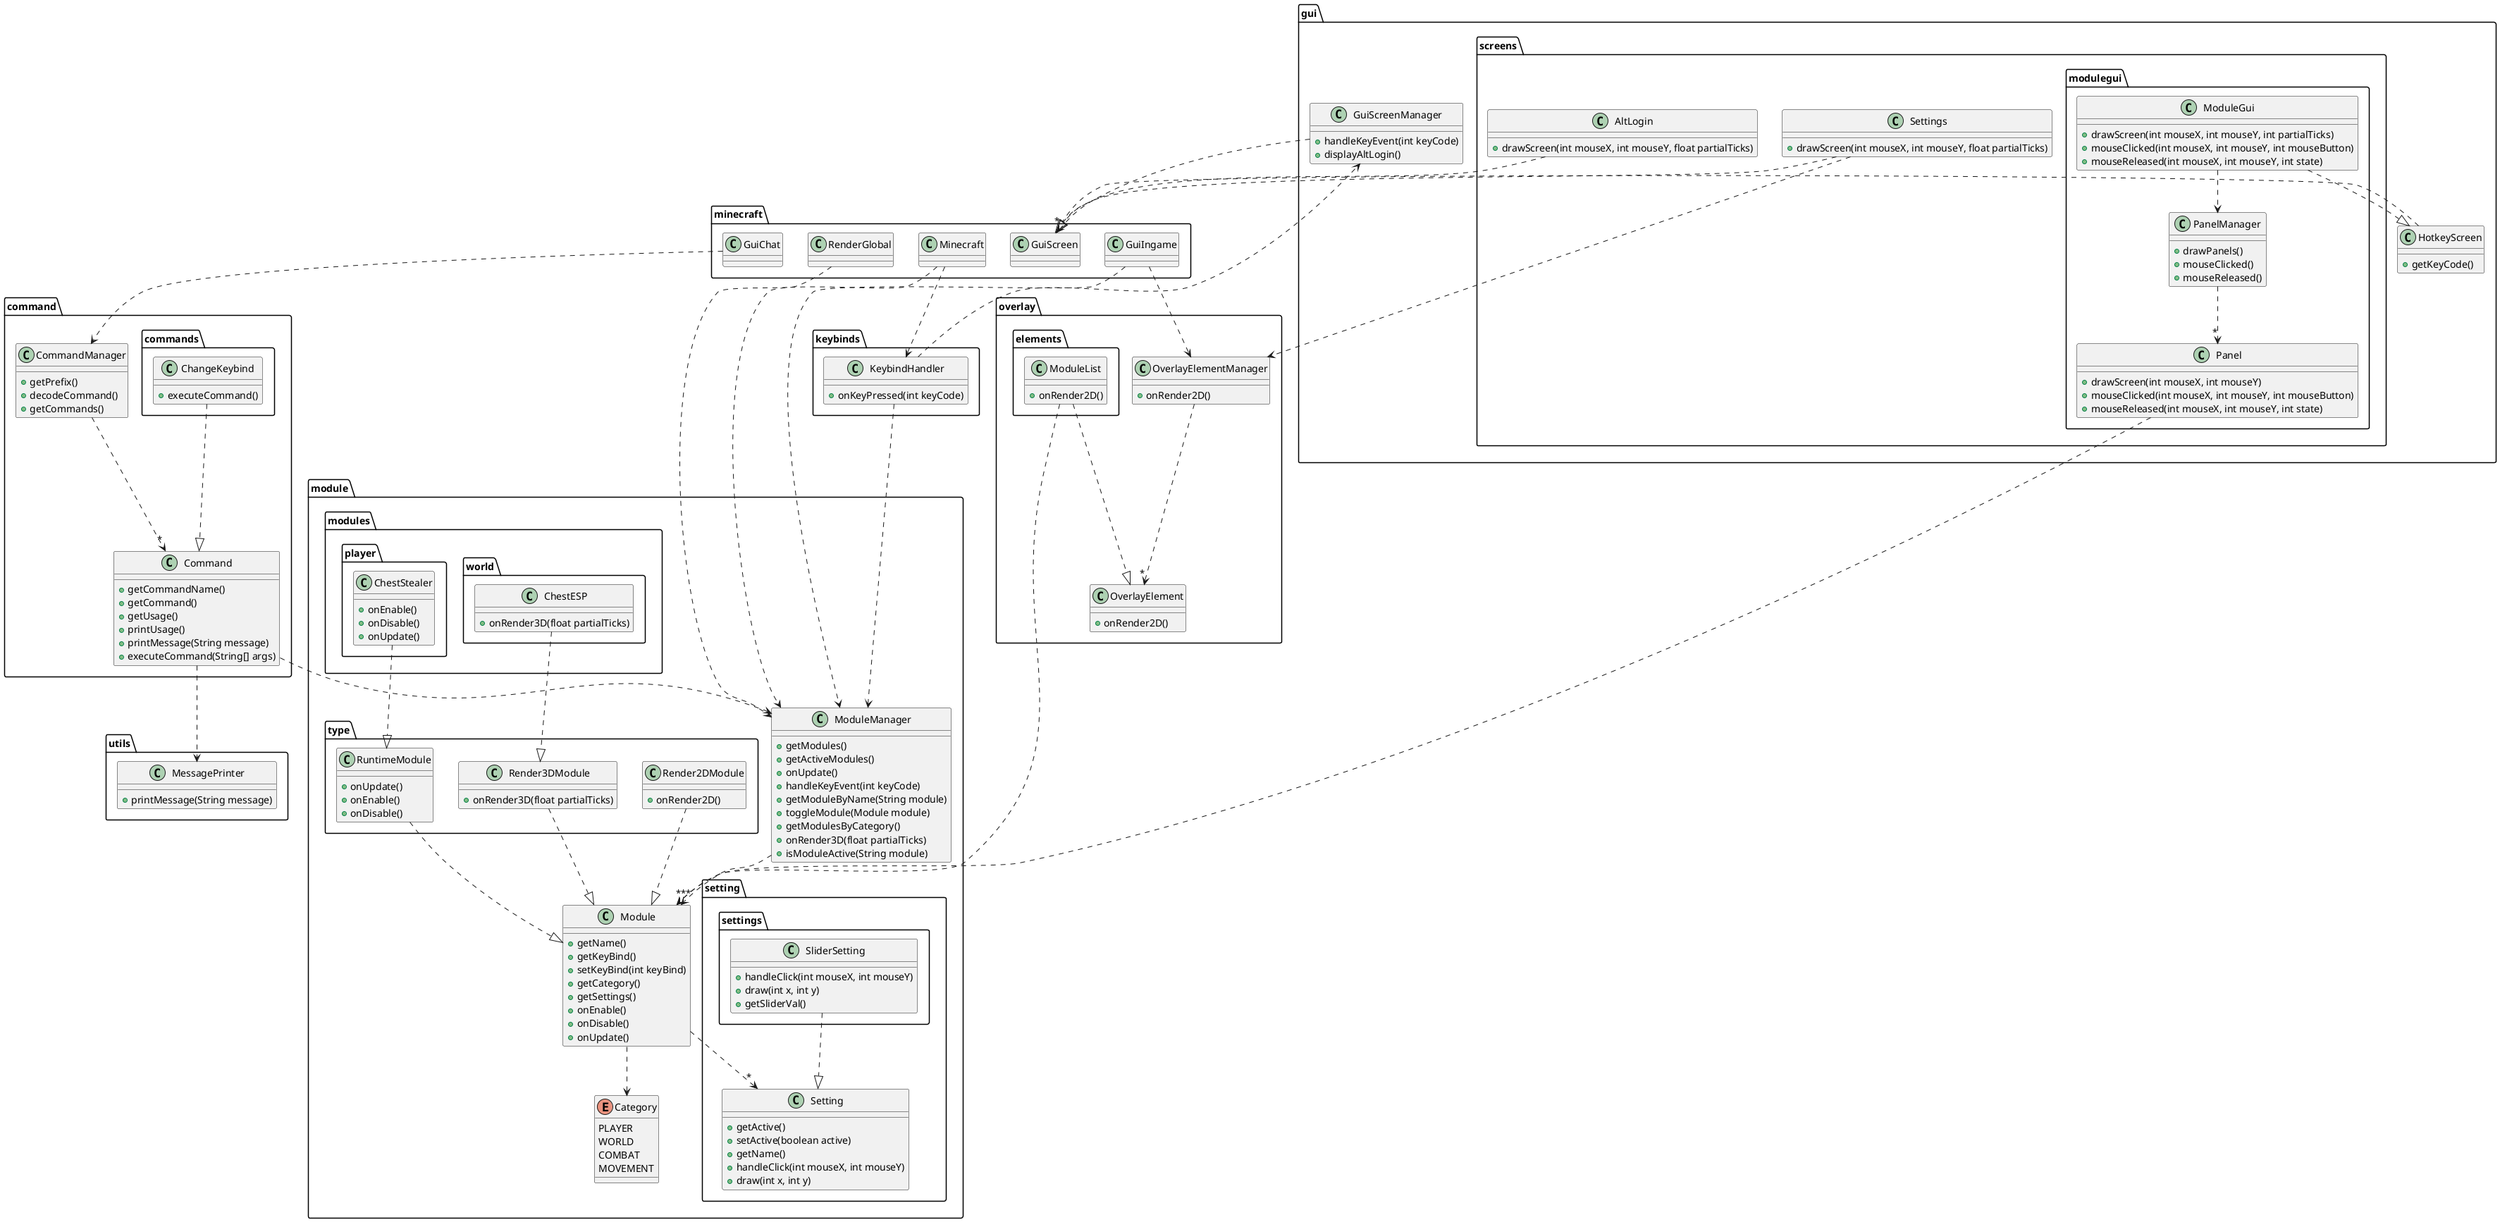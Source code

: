 @startuml

namespace minecraft {
class Minecraft
class GuiScreen
class GuiChat
class GuiIngame
class RenderGlobal
}

namespace command {
class Command {
    + getCommandName()
    + getCommand()
    + getUsage()
    + printUsage()
    + printMessage(String message)
    + executeCommand(String[] args)
}

namespace commands {
class ChangeKeybind {
    + executeCommand()
}
}

class CommandManager {
    + getPrefix()
    + decodeCommand()
    + getCommands()
}
}

namespace gui {
namespace screens {
namespace modulegui {
class Panel {
    + drawScreen(int mouseX, int mouseY)
    + mouseClicked(int mouseX, int mouseY, int mouseButton)
    + mouseReleased(int mouseX, int mouseY, int state)
}

class PanelManager {
    + drawPanels()
    + mouseClicked()
    + mouseReleased()
}
class ModuleGui {
    + drawScreen(int mouseX, int mouseY, int partialTicks)
    + mouseClicked(int mouseX, int mouseY, int mouseButton)
    + mouseReleased(int mouseX, int mouseY, int state)
}
}

class AltLogin {
    + drawScreen(int mouseX, int mouseY, float partialTicks)
}

class Settings {
    + drawScreen(int mouseX, int mouseY, float partialTicks)
}
}

class GuiScreenManager {
    + handleKeyEvent(int keyCode)
    + displayAltLogin()
}

class HotkeyScreen {
    + getKeyCode()
}
}

namespace overlay {
class OverlayElement {
    + onRender2D()
}

namespace elements {
class ModuleList {
    + onRender2D()
}
}

class OverlayElementManager {
    + onRender2D()
}
}

namespace keybinds {
class KeybindHandler {
    + onKeyPressed(int keyCode)
}
}

namespace module {
class Module {
    + getName()
    + getKeyBind()
    + setKeyBind(int keyBind)
    + getCategory()
    + getSettings()
    + onEnable()
    + onDisable()
    + onUpdate()
}

namespace setting {
class Setting {
    + getActive()
    + setActive(boolean active)
    + getName()
    + handleClick(int mouseX, int mouseY)
    + draw(int x, int y)
}

namespace settings {
class SliderSetting {
    + handleClick(int mouseX, int mouseY)
    + draw(int x, int y)
    + getSliderVal()
}
}
}

namespace type {
class Render3DModule {
    + onRender3D(float partialTicks)
}

class Render2DModule {
    + onRender2D()
}

class RuntimeModule {
    + onUpdate()
    + onEnable()
    + onDisable()
}
}

namespace modules {
namespace player {
class ChestStealer {
    + onEnable()
    + onDisable()
    + onUpdate()
}
}

namespace world {
class ChestESP {
    + onRender3D(float partialTicks)
}
}
}

class ModuleManager {
    + getModules()
    + getActiveModules()
    + onUpdate()
    + handleKeyEvent(int keyCode)
    + getModuleByName(String module)
    + toggleModule(Module module)
    + getModulesByCategory()
    + onRender3D(float partialTicks)
    + isModuleActive(String module)
}

enum Category {
    PLAYER
    WORLD
    COMBAT
    MOVEMENT
}
}

namespace utils {
class MessagePrinter {
    + printMessage(String message)
}
}

Minecraft ..> ModuleManager
Minecraft ..> KeybindHandler
RenderGlobal ..> ModuleManager
GuiChat ..> CommandManager
GuiIngame ..> OverlayElementManager
GuiIngame ..> ModuleManager
GuiScreenManager ..> "*" GuiScreen
ModuleGui ..|> HotkeyScreen
HotkeyScreen ..|> GuiScreen
Settings ..|> GuiScreen
Settings ..> OverlayElementManager
AltLogin ..|> GuiScreen
ModuleManager ..> "*" Module
Module ..> Category
Module ..> "*" Setting
Render3DModule ..|> Module
RuntimeModule ..|> Module
Render2DModule ..|> Module
KeybindHandler ..> ModuleManager
KeybindHandler ..> GuiScreenManager
Panel ..> "*" Module
ModuleGui ..> PanelManager
PanelManager ..> "*" Panel
OverlayElementManager ..> "*" OverlayElement
CommandManager ..> "*" Command
Command ..> ModuleManager
Command ..> MessagePrinter
ChangeKeybind ..|> Command
ModuleList ..|> OverlayElement
ModuleList ..> "*" Module
ChestStealer ..|> RuntimeModule
ChestESP ..|> Render3DModule
SliderSetting ..|> Setting

@enduml
